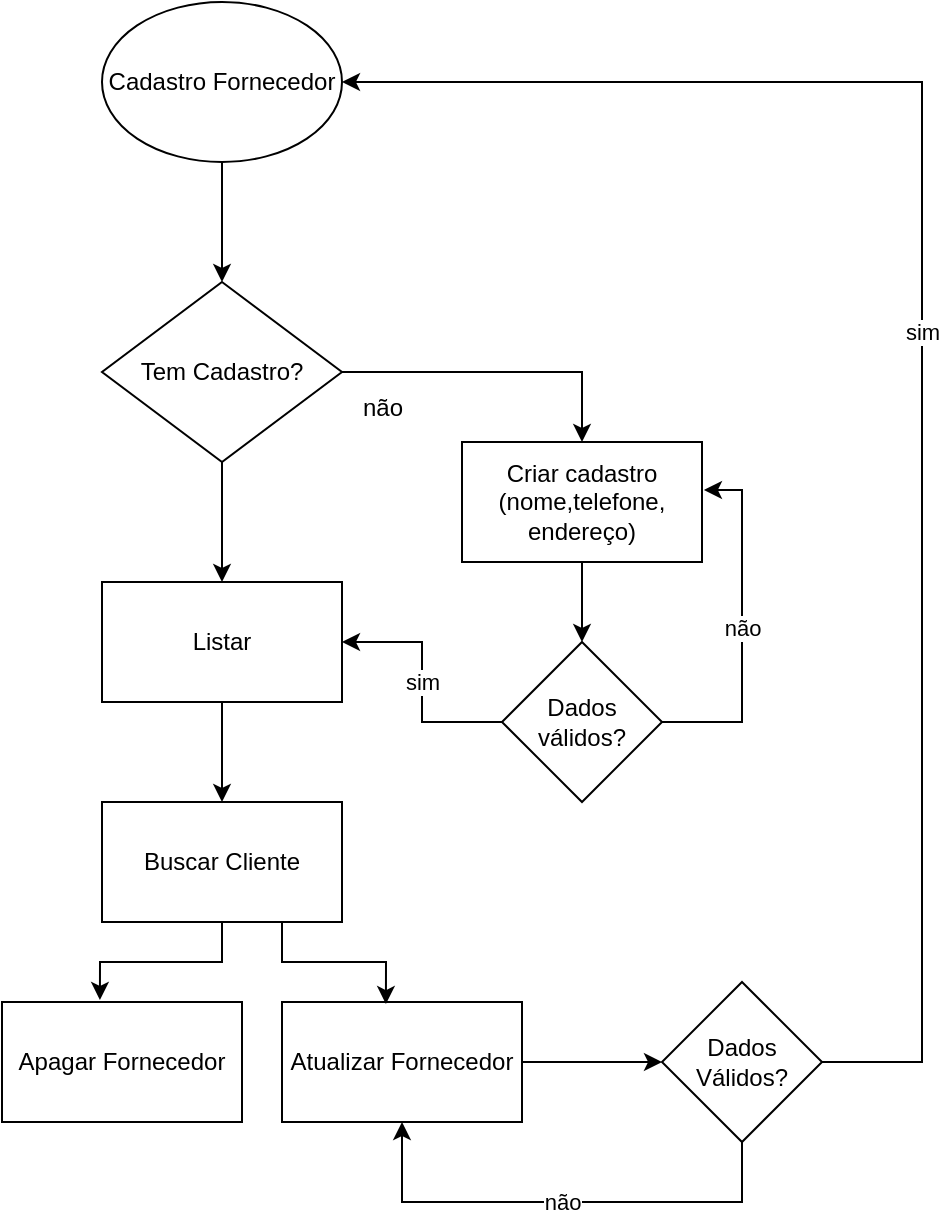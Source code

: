 <mxfile version="24.4.9" type="google">
  <diagram name="Página-1" id="r2XlIy-x5Wzji3fGI08B">
    <mxGraphModel grid="1" page="1" gridSize="10" guides="1" tooltips="1" connect="1" arrows="1" fold="1" pageScale="1" pageWidth="827" pageHeight="1169" math="0" shadow="0">
      <root>
        <mxCell id="0" />
        <mxCell id="1" parent="0" />
        <mxCell id="u2-aiDmUnLnNfoLfAG7U-1" style="edgeStyle=orthogonalEdgeStyle;rounded=0;orthogonalLoop=1;jettySize=auto;html=1;entryX=0.5;entryY=0;entryDx=0;entryDy=0;" edge="1" parent="1" source="u2-aiDmUnLnNfoLfAG7U-2" target="u2-aiDmUnLnNfoLfAG7U-5">
          <mxGeometry relative="1" as="geometry" />
        </mxCell>
        <mxCell id="u2-aiDmUnLnNfoLfAG7U-2" value="Cadastro Fornecedor" style="ellipse;whiteSpace=wrap;html=1;" vertex="1" parent="1">
          <mxGeometry x="90" y="80" width="120" height="80" as="geometry" />
        </mxCell>
        <mxCell id="u2-aiDmUnLnNfoLfAG7U-3" style="edgeStyle=orthogonalEdgeStyle;rounded=0;orthogonalLoop=1;jettySize=auto;html=1;exitX=1;exitY=0.5;exitDx=0;exitDy=0;entryX=0.5;entryY=0;entryDx=0;entryDy=0;" edge="1" parent="1" source="u2-aiDmUnLnNfoLfAG7U-5" target="u2-aiDmUnLnNfoLfAG7U-9">
          <mxGeometry relative="1" as="geometry" />
        </mxCell>
        <mxCell id="u2-aiDmUnLnNfoLfAG7U-4" style="edgeStyle=orthogonalEdgeStyle;rounded=0;orthogonalLoop=1;jettySize=auto;html=1;entryX=0.5;entryY=0;entryDx=0;entryDy=0;" edge="1" parent="1" source="u2-aiDmUnLnNfoLfAG7U-5" target="u2-aiDmUnLnNfoLfAG7U-7">
          <mxGeometry relative="1" as="geometry" />
        </mxCell>
        <mxCell id="u2-aiDmUnLnNfoLfAG7U-5" value="Tem Cadastro?" style="rhombus;whiteSpace=wrap;html=1;" vertex="1" parent="1">
          <mxGeometry x="90" y="220" width="120" height="90" as="geometry" />
        </mxCell>
        <mxCell id="u2-aiDmUnLnNfoLfAG7U-6" style="edgeStyle=orthogonalEdgeStyle;rounded=0;orthogonalLoop=1;jettySize=auto;html=1;entryX=0.5;entryY=0;entryDx=0;entryDy=0;" edge="1" parent="1" source="u2-aiDmUnLnNfoLfAG7U-7" target="u2-aiDmUnLnNfoLfAG7U-11">
          <mxGeometry relative="1" as="geometry" />
        </mxCell>
        <mxCell id="u2-aiDmUnLnNfoLfAG7U-7" value="Listar" style="rounded=0;whiteSpace=wrap;html=1;" vertex="1" parent="1">
          <mxGeometry x="90" y="370" width="120" height="60" as="geometry" />
        </mxCell>
        <mxCell id="u2-aiDmUnLnNfoLfAG7U-8" style="edgeStyle=orthogonalEdgeStyle;rounded=0;orthogonalLoop=1;jettySize=auto;html=1;entryX=0.5;entryY=0;entryDx=0;entryDy=0;" edge="1" parent="1" source="u2-aiDmUnLnNfoLfAG7U-9" target="u2-aiDmUnLnNfoLfAG7U-14">
          <mxGeometry relative="1" as="geometry" />
        </mxCell>
        <mxCell id="u2-aiDmUnLnNfoLfAG7U-9" value="Criar cadastro (nome,telefone,&lt;div&gt;endereço)&lt;/div&gt;" style="rounded=0;whiteSpace=wrap;html=1;" vertex="1" parent="1">
          <mxGeometry x="270" y="300" width="120" height="60" as="geometry" />
        </mxCell>
        <mxCell id="u2-aiDmUnLnNfoLfAG7U-10" style="edgeStyle=orthogonalEdgeStyle;rounded=0;orthogonalLoop=1;jettySize=auto;html=1;entryX=0.408;entryY=-0.017;entryDx=0;entryDy=0;entryPerimeter=0;" edge="1" parent="1" source="u2-aiDmUnLnNfoLfAG7U-11" target="SYGELv71JdOfPqsPpiV0-1">
          <mxGeometry relative="1" as="geometry">
            <mxPoint x="90" y="580" as="targetPoint" />
          </mxGeometry>
        </mxCell>
        <mxCell id="u2-aiDmUnLnNfoLfAG7U-11" value="Buscar Cliente" style="rounded=0;whiteSpace=wrap;html=1;" vertex="1" parent="1">
          <mxGeometry x="90" y="480" width="120" height="60" as="geometry" />
        </mxCell>
        <mxCell id="u2-aiDmUnLnNfoLfAG7U-12" value="não" style="text;html=1;align=center;verticalAlign=middle;resizable=0;points=[];autosize=1;strokeColor=none;fillColor=none;" vertex="1" parent="1">
          <mxGeometry x="210" y="268" width="40" height="30" as="geometry" />
        </mxCell>
        <mxCell id="u2-aiDmUnLnNfoLfAG7U-13" value="sim" style="edgeStyle=orthogonalEdgeStyle;rounded=0;orthogonalLoop=1;jettySize=auto;html=1;entryX=1;entryY=0.5;entryDx=0;entryDy=0;" edge="1" parent="1" source="u2-aiDmUnLnNfoLfAG7U-14" target="u2-aiDmUnLnNfoLfAG7U-7">
          <mxGeometry relative="1" as="geometry" />
        </mxCell>
        <mxCell id="u2-aiDmUnLnNfoLfAG7U-14" value="Dados&lt;div&gt;válidos?&lt;/div&gt;" style="rhombus;whiteSpace=wrap;html=1;" vertex="1" parent="1">
          <mxGeometry x="290" y="400" width="80" height="80" as="geometry" />
        </mxCell>
        <mxCell id="u2-aiDmUnLnNfoLfAG7U-16" style="edgeStyle=orthogonalEdgeStyle;rounded=0;orthogonalLoop=1;jettySize=auto;html=1;entryX=0;entryY=0.5;entryDx=0;entryDy=0;" edge="1" parent="1" source="u2-aiDmUnLnNfoLfAG7U-17" target="u2-aiDmUnLnNfoLfAG7U-21">
          <mxGeometry relative="1" as="geometry">
            <mxPoint x="370" y="610" as="targetPoint" />
          </mxGeometry>
        </mxCell>
        <mxCell id="u2-aiDmUnLnNfoLfAG7U-17" value="Atualizar Fornecedor" style="rounded=0;whiteSpace=wrap;html=1;" vertex="1" parent="1">
          <mxGeometry x="180" y="580" width="120" height="60" as="geometry" />
        </mxCell>
        <mxCell id="u2-aiDmUnLnNfoLfAG7U-18" style="edgeStyle=orthogonalEdgeStyle;rounded=0;orthogonalLoop=1;jettySize=auto;html=1;exitX=0.75;exitY=1;exitDx=0;exitDy=0;entryX=0.433;entryY=0.017;entryDx=0;entryDy=0;entryPerimeter=0;" edge="1" parent="1" source="u2-aiDmUnLnNfoLfAG7U-11" target="u2-aiDmUnLnNfoLfAG7U-17">
          <mxGeometry relative="1" as="geometry" />
        </mxCell>
        <mxCell id="u2-aiDmUnLnNfoLfAG7U-19" value="sim" style="edgeStyle=orthogonalEdgeStyle;rounded=0;orthogonalLoop=1;jettySize=auto;html=1;entryX=1;entryY=0.5;entryDx=0;entryDy=0;" edge="1" parent="1" source="u2-aiDmUnLnNfoLfAG7U-21" target="u2-aiDmUnLnNfoLfAG7U-2">
          <mxGeometry relative="1" as="geometry">
            <Array as="points">
              <mxPoint x="500" y="610" />
              <mxPoint x="500" y="120" />
            </Array>
          </mxGeometry>
        </mxCell>
        <mxCell id="u2-aiDmUnLnNfoLfAG7U-20" value="não" style="edgeStyle=orthogonalEdgeStyle;rounded=0;orthogonalLoop=1;jettySize=auto;html=1;entryX=0.5;entryY=1;entryDx=0;entryDy=0;" edge="1" parent="1" source="u2-aiDmUnLnNfoLfAG7U-21" target="u2-aiDmUnLnNfoLfAG7U-17">
          <mxGeometry relative="1" as="geometry">
            <Array as="points">
              <mxPoint x="410" y="680" />
              <mxPoint x="240" y="680" />
            </Array>
          </mxGeometry>
        </mxCell>
        <mxCell id="u2-aiDmUnLnNfoLfAG7U-21" value="Dados Válidos?" style="rhombus;whiteSpace=wrap;html=1;" vertex="1" parent="1">
          <mxGeometry x="370" y="570" width="80" height="80" as="geometry" />
        </mxCell>
        <mxCell id="SYGELv71JdOfPqsPpiV0-1" value="Apagar Fornecedor" style="rounded=0;whiteSpace=wrap;html=1;" vertex="1" parent="1">
          <mxGeometry x="40" y="580" width="120" height="60" as="geometry" />
        </mxCell>
        <mxCell id="oDLPqEqx2vqzz9Ld0B7g-1" value="não" style="edgeStyle=orthogonalEdgeStyle;rounded=0;orthogonalLoop=1;jettySize=auto;html=1;entryX=1.008;entryY=0.4;entryDx=0;entryDy=0;entryPerimeter=0;" edge="1" parent="1" source="u2-aiDmUnLnNfoLfAG7U-14" target="u2-aiDmUnLnNfoLfAG7U-9">
          <mxGeometry relative="1" as="geometry">
            <Array as="points">
              <mxPoint x="410" y="440" />
              <mxPoint x="410" y="324" />
            </Array>
          </mxGeometry>
        </mxCell>
      </root>
    </mxGraphModel>
  </diagram>
</mxfile>
